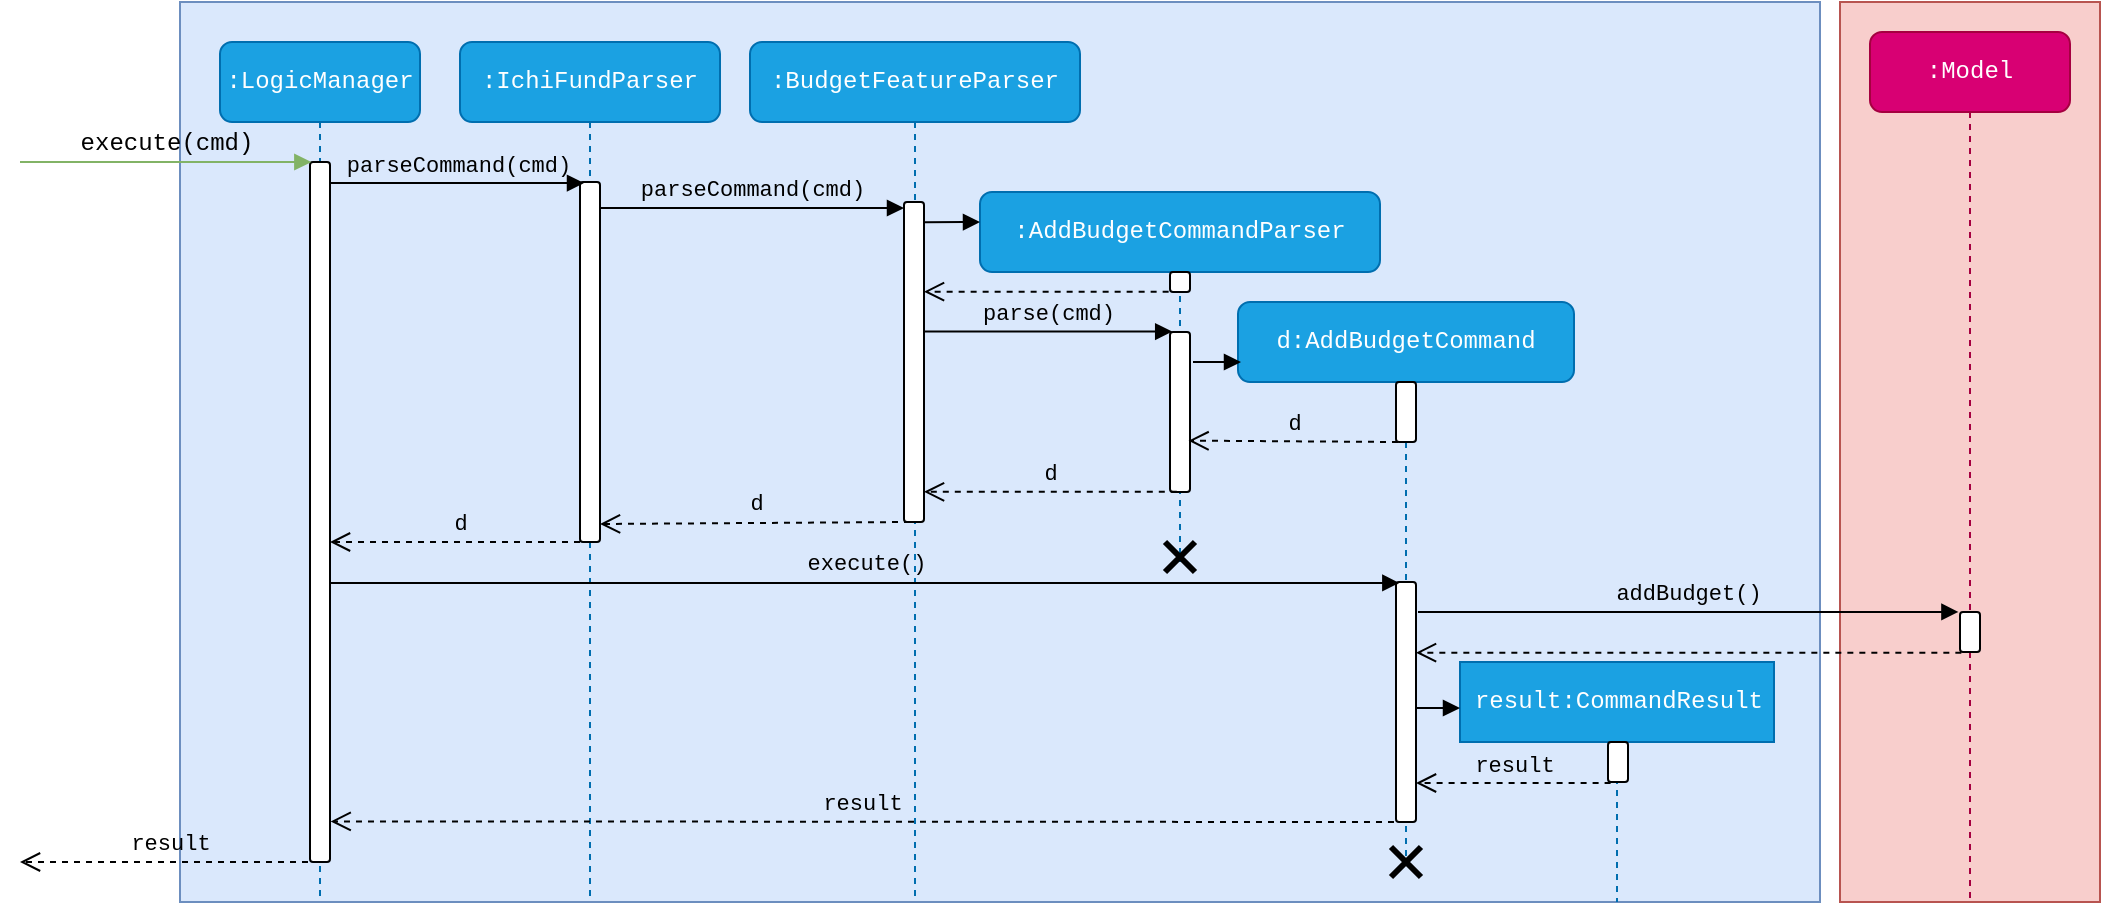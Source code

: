 <mxfile version="12.1.3" type="google" pages="1"><diagram name="Page-1" id="13e1069c-82ec-6db2-03f1-153e76fe0fe0"><mxGraphModel dx="1031" dy="609" grid="1" gridSize="10" guides="1" tooltips="1" connect="1" arrows="1" fold="1" page="1" pageScale="1" pageWidth="1100" pageHeight="850" background="#ffffff" math="0" shadow="0"><root><mxCell id="0"/><mxCell id="1" parent="0"/><mxCell id="f5O2C3GaG6jFqPuzaNwz-3" value="" style="rounded=0;whiteSpace=wrap;html=1;comic=1;opacity=0;fontFamily=Courier New;" parent="1" vertex="1"><mxGeometry x="770" y="150" width="120" height="60" as="geometry"/></mxCell><mxCell id="f5O2C3GaG6jFqPuzaNwz-9" value="" style="rounded=0;whiteSpace=wrap;html=1;comic=0;fillColor=#f8cecc;strokeColor=#b85450;fontFamily=Courier New;" parent="1" vertex="1"><mxGeometry x="950" y="70" width="130" height="450" as="geometry"/></mxCell><mxCell id="f5O2C3GaG6jFqPuzaNwz-10" value="" style="rounded=0;whiteSpace=wrap;html=1;comic=0;fillColor=#dae8fc;strokeColor=#6c8ebf;" parent="1" vertex="1"><mxGeometry x="120" y="70" width="820" height="450" as="geometry"/></mxCell><mxCell id="f5O2C3GaG6jFqPuzaNwz-11" value=":LogicManager" style="shape=umlLifeline;perimeter=lifelinePerimeter;whiteSpace=wrap;html=1;container=1;collapsible=0;recursiveResize=0;outlineConnect=0;rounded=1;comic=0;fontFamily=Courier New;fillColor=#1ba1e2;strokeColor=#006EAF;fontColor=#ffffff;" parent="1" vertex="1"><mxGeometry x="140" y="90" width="100" height="430" as="geometry"/></mxCell><mxCell id="f5O2C3GaG6jFqPuzaNwz-24" value="" style="html=1;points=[];perimeter=orthogonalPerimeter;rounded=1;comic=0;fontFamily=Courier New;" parent="f5O2C3GaG6jFqPuzaNwz-11" vertex="1"><mxGeometry x="45" y="60" width="10" height="350" as="geometry"/></mxCell><mxCell id="f5O2C3GaG6jFqPuzaNwz-12" value=":IchiFundParser" style="shape=umlLifeline;perimeter=lifelinePerimeter;whiteSpace=wrap;html=1;container=1;collapsible=0;recursiveResize=0;outlineConnect=0;rounded=1;comic=0;fontFamily=Courier New;fillColor=#1ba1e2;strokeColor=#006EAF;fontColor=#ffffff;" parent="1" vertex="1"><mxGeometry x="260" y="90" width="130" height="430" as="geometry"/></mxCell><mxCell id="f5O2C3GaG6jFqPuzaNwz-25" value="" style="html=1;points=[];perimeter=orthogonalPerimeter;rounded=1;comic=0;fontFamily=Courier New;" parent="f5O2C3GaG6jFqPuzaNwz-12" vertex="1"><mxGeometry x="60" y="70" width="10" height="180" as="geometry"/></mxCell><mxCell id="f5O2C3GaG6jFqPuzaNwz-14" value=":BudgetFeatureParser" style="shape=umlLifeline;perimeter=lifelinePerimeter;whiteSpace=wrap;html=1;container=1;collapsible=0;recursiveResize=0;outlineConnect=0;rounded=1;comic=0;fontFamily=Courier New;fillColor=#1ba1e2;strokeColor=#006EAF;fontColor=#ffffff;" parent="1" vertex="1"><mxGeometry x="405" y="90" width="165" height="430" as="geometry"/></mxCell><mxCell id="f5O2C3GaG6jFqPuzaNwz-27" value="" style="html=1;points=[];perimeter=orthogonalPerimeter;rounded=1;comic=0;fontFamily=Courier New;" parent="f5O2C3GaG6jFqPuzaNwz-14" vertex="1"><mxGeometry x="77" y="80" width="10" height="160" as="geometry"/></mxCell><mxCell id="f5O2C3GaG6jFqPuzaNwz-35" value="d" style="html=1;verticalAlign=bottom;endArrow=open;dashed=1;endSize=8;fontFamily=Courier New;labelBackgroundColor=none;" parent="f5O2C3GaG6jFqPuzaNwz-14" edge="1"><mxGeometry relative="1" as="geometry"><mxPoint x="80" y="240" as="sourcePoint"/><mxPoint x="-75" y="241" as="targetPoint"/></mxGeometry></mxCell><mxCell id="f5O2C3GaG6jFqPuzaNwz-15" value=":AddBudgetCommandParser" style="shape=umlLifeline;perimeter=lifelinePerimeter;whiteSpace=wrap;html=1;container=1;collapsible=0;recursiveResize=0;outlineConnect=0;rounded=1;comic=0;fontFamily=Courier New;fillColor=#1ba1e2;strokeColor=#006EAF;fontColor=#ffffff;" parent="1" vertex="1"><mxGeometry x="520" y="165" width="200" height="185" as="geometry"/></mxCell><mxCell id="f5O2C3GaG6jFqPuzaNwz-28" value="" style="html=1;points=[];perimeter=orthogonalPerimeter;rounded=1;comic=0;fontFamily=Courier New;" parent="f5O2C3GaG6jFqPuzaNwz-15" vertex="1"><mxGeometry x="95" y="40" width="10" height="10" as="geometry"/></mxCell><mxCell id="f5O2C3GaG6jFqPuzaNwz-29" value="" style="html=1;points=[];perimeter=orthogonalPerimeter;rounded=1;comic=0;fontFamily=Courier New;" parent="f5O2C3GaG6jFqPuzaNwz-15" vertex="1"><mxGeometry x="95" y="70" width="10" height="80" as="geometry"/></mxCell><mxCell id="f5O2C3GaG6jFqPuzaNwz-56" value="" style="shape=umlDestroy;whiteSpace=wrap;html=1;strokeWidth=3;rounded=1;comic=0;fontFamily=Courier New;" parent="f5O2C3GaG6jFqPuzaNwz-15" vertex="1"><mxGeometry x="92.5" y="175" width="15" height="15" as="geometry"/></mxCell><mxCell id="f5O2C3GaG6jFqPuzaNwz-17" value="d:AddBudgetCommand" style="shape=umlLifeline;perimeter=lifelinePerimeter;whiteSpace=wrap;html=1;container=1;collapsible=0;recursiveResize=0;outlineConnect=0;rounded=1;comic=0;fontFamily=Courier New;fillColor=#1ba1e2;strokeColor=#006EAF;fontColor=#ffffff;" parent="1" vertex="1"><mxGeometry x="649" y="220" width="168" height="280" as="geometry"/></mxCell><mxCell id="f5O2C3GaG6jFqPuzaNwz-26" value="" style="html=1;points=[];perimeter=orthogonalPerimeter;rounded=1;comic=0;fontFamily=Courier New;" parent="f5O2C3GaG6jFqPuzaNwz-17" vertex="1"><mxGeometry x="79" y="40" width="10" height="30" as="geometry"/></mxCell><mxCell id="f5O2C3GaG6jFqPuzaNwz-42" value="d" style="html=1;verticalAlign=bottom;endArrow=open;dashed=1;endSize=8;fontFamily=Courier New;entryX=0.927;entryY=0.679;entryDx=0;entryDy=0;entryPerimeter=0;labelBackgroundColor=none;" parent="f5O2C3GaG6jFqPuzaNwz-17" target="f5O2C3GaG6jFqPuzaNwz-29" edge="1"><mxGeometry relative="1" as="geometry"><mxPoint x="80" y="70" as="sourcePoint"/><mxPoint x="-47" y="71" as="targetPoint"/></mxGeometry></mxCell><mxCell id="f5O2C3GaG6jFqPuzaNwz-43" value="" style="html=1;points=[];perimeter=orthogonalPerimeter;rounded=1;comic=0;fontFamily=Courier New;" parent="f5O2C3GaG6jFqPuzaNwz-17" vertex="1"><mxGeometry x="79" y="140" width="10" height="120" as="geometry"/></mxCell><mxCell id="f5O2C3GaG6jFqPuzaNwz-54" value="result" style="html=1;verticalAlign=bottom;endArrow=open;dashed=1;endSize=8;fontFamily=Courier New;entryX=1.033;entryY=0.942;entryDx=0;entryDy=0;entryPerimeter=0;labelBackgroundColor=none;" parent="f5O2C3GaG6jFqPuzaNwz-17" target="f5O2C3GaG6jFqPuzaNwz-24" edge="1"><mxGeometry relative="1" as="geometry"><mxPoint x="78" y="260" as="sourcePoint"/><mxPoint x="-584" y="256" as="targetPoint"/></mxGeometry></mxCell><mxCell id="f5O2C3GaG6jFqPuzaNwz-58" value="" style="shape=umlDestroy;whiteSpace=wrap;html=1;strokeWidth=3;rounded=1;comic=0;fontFamily=Courier New;" parent="f5O2C3GaG6jFqPuzaNwz-17" vertex="1"><mxGeometry x="76.5" y="272.5" width="15" height="15" as="geometry"/></mxCell><mxCell id="f5O2C3GaG6jFqPuzaNwz-39" value="" style="html=1;verticalAlign=bottom;endArrow=block;fontFamily=Courier New;" parent="f5O2C3GaG6jFqPuzaNwz-17" edge="1"><mxGeometry width="80" relative="1" as="geometry"><mxPoint x="-22.5" y="30" as="sourcePoint"/><mxPoint x="1.5" y="30" as="targetPoint"/></mxGeometry></mxCell><mxCell id="f5O2C3GaG6jFqPuzaNwz-19" value=":Model" style="shape=umlLifeline;perimeter=lifelinePerimeter;whiteSpace=wrap;html=1;container=1;collapsible=0;recursiveResize=0;outlineConnect=0;rounded=1;comic=0;fontFamily=Courier New;fillColor=#d80073;strokeColor=#A50040;fontColor=#ffffff;size=40;" parent="1" vertex="1"><mxGeometry x="965" y="85" width="100" height="435" as="geometry"/></mxCell><mxCell id="f5O2C3GaG6jFqPuzaNwz-45" value="" style="html=1;points=[];perimeter=orthogonalPerimeter;rounded=1;comic=0;fontFamily=Courier New;" parent="f5O2C3GaG6jFqPuzaNwz-19" vertex="1"><mxGeometry x="45" y="290" width="10" height="20" as="geometry"/></mxCell><mxCell id="f5O2C3GaG6jFqPuzaNwz-18" value="result:CommandResult" style="html=1;points=[];perimeter=orthogonalPerimeter;shape=umlLifeline;participant=label;fontFamily=Courier New;fontSize=12;fontColor=#ffffff;align=center;strokeColor=#006EAF;fillColor=#1ba1e2;recursiveResize=0;container=1;collapsible=0;" parent="1" vertex="1"><mxGeometry x="760" y="400" width="157" height="120" as="geometry"/></mxCell><mxCell id="f5O2C3GaG6jFqPuzaNwz-49" value="" style="html=1;points=[];perimeter=orthogonalPerimeter;rounded=1;comic=0;fontFamily=Courier New;" parent="f5O2C3GaG6jFqPuzaNwz-18" vertex="1"><mxGeometry x="74" y="40" width="10" height="20" as="geometry"/></mxCell><mxCell id="f5O2C3GaG6jFqPuzaNwz-23" value="&lt;div&gt;execute(cmd)&lt;/div&gt;" style="html=1;verticalAlign=bottom;endArrow=block;labelBackgroundColor=none;fontFamily=Courier New;fontSize=12;edgeStyle=elbowEdgeStyle;elbow=vertical;fillColor=#d5e8d4;strokeColor=#82b366;entryX=0.067;entryY=0;entryDx=0;entryDy=0;entryPerimeter=0;rounded=0;" parent="1" target="f5O2C3GaG6jFqPuzaNwz-24" edge="1"><mxGeometry relative="1" as="geometry"><mxPoint x="40" y="150" as="sourcePoint"/><mxPoint x="140" y="150" as="targetPoint"/><Array as="points"><mxPoint x="80" y="150"/></Array></mxGeometry></mxCell><mxCell id="f5O2C3GaG6jFqPuzaNwz-31" value="parseCommand(cmd)" style="html=1;verticalAlign=bottom;endArrow=block;fontFamily=Courier New;entryX=0.2;entryY=0.003;entryDx=0;entryDy=0;entryPerimeter=0;labelBackgroundColor=none;" parent="1" source="f5O2C3GaG6jFqPuzaNwz-24" target="f5O2C3GaG6jFqPuzaNwz-25" edge="1"><mxGeometry width="80" relative="1" as="geometry"><mxPoint x="150" y="213" as="sourcePoint"/><mxPoint x="280" y="160" as="targetPoint"/></mxGeometry></mxCell><mxCell id="f5O2C3GaG6jFqPuzaNwz-32" value="parseCommand(cmd)" style="html=1;verticalAlign=bottom;endArrow=block;fontFamily=Courier New;labelBackgroundColor=none;" parent="1" target="f5O2C3GaG6jFqPuzaNwz-27" edge="1"><mxGeometry width="80" relative="1" as="geometry"><mxPoint x="330" y="173" as="sourcePoint"/><mxPoint x="522.5" y="170.04" as="targetPoint"/></mxGeometry></mxCell><mxCell id="f5O2C3GaG6jFqPuzaNwz-33" value="" style="html=1;verticalAlign=bottom;endArrow=block;fontFamily=Courier New;exitX=1.04;exitY=0.063;exitDx=0;exitDy=0;exitPerimeter=0;" parent="1" source="f5O2C3GaG6jFqPuzaNwz-27" edge="1"><mxGeometry width="80" relative="1" as="geometry"><mxPoint x="530" y="180" as="sourcePoint"/><mxPoint x="520" y="180" as="targetPoint"/></mxGeometry></mxCell><mxCell id="f5O2C3GaG6jFqPuzaNwz-34" value="d" style="html=1;verticalAlign=bottom;endArrow=open;dashed=1;endSize=8;fontFamily=Courier New;labelBackgroundColor=none;" parent="1" target="f5O2C3GaG6jFqPuzaNwz-24" edge="1"><mxGeometry x="-0.027" relative="1" as="geometry"><mxPoint x="320" y="340" as="sourcePoint"/><mxPoint x="240" y="340" as="targetPoint"/><mxPoint x="1" as="offset"/></mxGeometry></mxCell><mxCell id="f5O2C3GaG6jFqPuzaNwz-36" value="" style="html=1;verticalAlign=bottom;endArrow=open;dashed=1;endSize=8;fontFamily=Courier New;exitX=-0.068;exitY=0.983;exitDx=0;exitDy=0;exitPerimeter=0;" parent="1" source="f5O2C3GaG6jFqPuzaNwz-28" target="f5O2C3GaG6jFqPuzaNwz-27" edge="1"><mxGeometry relative="1" as="geometry"><mxPoint x="670" y="226" as="sourcePoint"/><mxPoint x="580" y="220" as="targetPoint"/></mxGeometry></mxCell><mxCell id="f5O2C3GaG6jFqPuzaNwz-40" value="d" style="html=1;verticalAlign=bottom;endArrow=open;dashed=1;endSize=8;fontFamily=Courier New;exitX=0.34;exitY=0.999;exitDx=0;exitDy=0;exitPerimeter=0;labelBackgroundColor=none;" parent="1" source="f5O2C3GaG6jFqPuzaNwz-29" target="f5O2C3GaG6jFqPuzaNwz-27" edge="1"><mxGeometry relative="1" as="geometry"><mxPoint x="640" y="310" as="sourcePoint"/><mxPoint x="526" y="315" as="targetPoint"/></mxGeometry></mxCell><mxCell id="f5O2C3GaG6jFqPuzaNwz-41" value="parse(cmd)" style="html=1;verticalAlign=bottom;endArrow=block;fontFamily=Courier New;entryX=0.11;entryY=-0.003;entryDx=0;entryDy=0;entryPerimeter=0;labelBackgroundColor=none;" parent="1" source="f5O2C3GaG6jFqPuzaNwz-27" target="f5O2C3GaG6jFqPuzaNwz-29" edge="1"><mxGeometry width="80" relative="1" as="geometry"><mxPoint x="580" y="240" as="sourcePoint"/><mxPoint x="660" y="240" as="targetPoint"/></mxGeometry></mxCell><mxCell id="f5O2C3GaG6jFqPuzaNwz-44" value="execute()" style="html=1;verticalAlign=bottom;endArrow=block;fontFamily=Courier New;entryX=0.167;entryY=0.004;entryDx=0;entryDy=0;entryPerimeter=0;labelBackgroundColor=none;" parent="1" source="f5O2C3GaG6jFqPuzaNwz-24" target="f5O2C3GaG6jFqPuzaNwz-43" edge="1"><mxGeometry width="80" relative="1" as="geometry"><mxPoint x="140" y="360" as="sourcePoint"/><mxPoint x="220" y="360" as="targetPoint"/></mxGeometry></mxCell><mxCell id="f5O2C3GaG6jFqPuzaNwz-46" value="addBudget()" style="html=1;verticalAlign=bottom;endArrow=block;fontFamily=Courier New;entryX=-0.079;entryY=-0.001;entryDx=0;entryDy=0;entryPerimeter=0;labelBackgroundColor=none;" parent="1" target="f5O2C3GaG6jFqPuzaNwz-45" edge="1"><mxGeometry width="80" relative="1" as="geometry"><mxPoint x="739" y="375" as="sourcePoint"/><mxPoint x="1104" y="370" as="targetPoint"/></mxGeometry></mxCell><mxCell id="f5O2C3GaG6jFqPuzaNwz-48" value="" style="html=1;verticalAlign=bottom;endArrow=block;fontFamily=Courier New;" parent="1" source="f5O2C3GaG6jFqPuzaNwz-43" edge="1"><mxGeometry width="80" relative="1" as="geometry"><mxPoint x="814" y="423" as="sourcePoint"/><mxPoint x="760" y="423" as="targetPoint"/></mxGeometry></mxCell><mxCell id="f5O2C3GaG6jFqPuzaNwz-50" value="result" style="html=1;verticalAlign=bottom;endArrow=open;dashed=1;endSize=8;fontFamily=Courier New;exitX=0.13;exitY=1.025;exitDx=0;exitDy=0;exitPerimeter=0;labelBackgroundColor=none;" parent="1" source="f5O2C3GaG6jFqPuzaNwz-49" target="f5O2C3GaG6jFqPuzaNwz-43" edge="1"><mxGeometry relative="1" as="geometry"><mxPoint x="910" y="460" as="sourcePoint"/><mxPoint x="830" y="460" as="targetPoint"/></mxGeometry></mxCell><mxCell id="f5O2C3GaG6jFqPuzaNwz-55" value="result" style="html=1;verticalAlign=bottom;endArrow=open;dashed=1;endSize=8;fontFamily=Courier New;labelBackgroundColor=none;" parent="1" edge="1"><mxGeometry relative="1" as="geometry"><mxPoint x="190" y="500" as="sourcePoint"/><mxPoint x="40" y="500" as="targetPoint"/></mxGeometry></mxCell><mxCell id="f5O2C3GaG6jFqPuzaNwz-47" value="" style="html=1;verticalAlign=bottom;endArrow=open;dashed=1;endSize=8;fontFamily=Courier New;exitX=0.067;exitY=1.017;exitDx=0;exitDy=0;exitPerimeter=0;" parent="1" source="f5O2C3GaG6jFqPuzaNwz-45" target="f5O2C3GaG6jFqPuzaNwz-43" edge="1"><mxGeometry relative="1" as="geometry"><mxPoint x="1100" y="379.5" as="sourcePoint"/><mxPoint x="810" y="379.5" as="targetPoint"/></mxGeometry></mxCell></root></mxGraphModel></diagram></mxfile>
